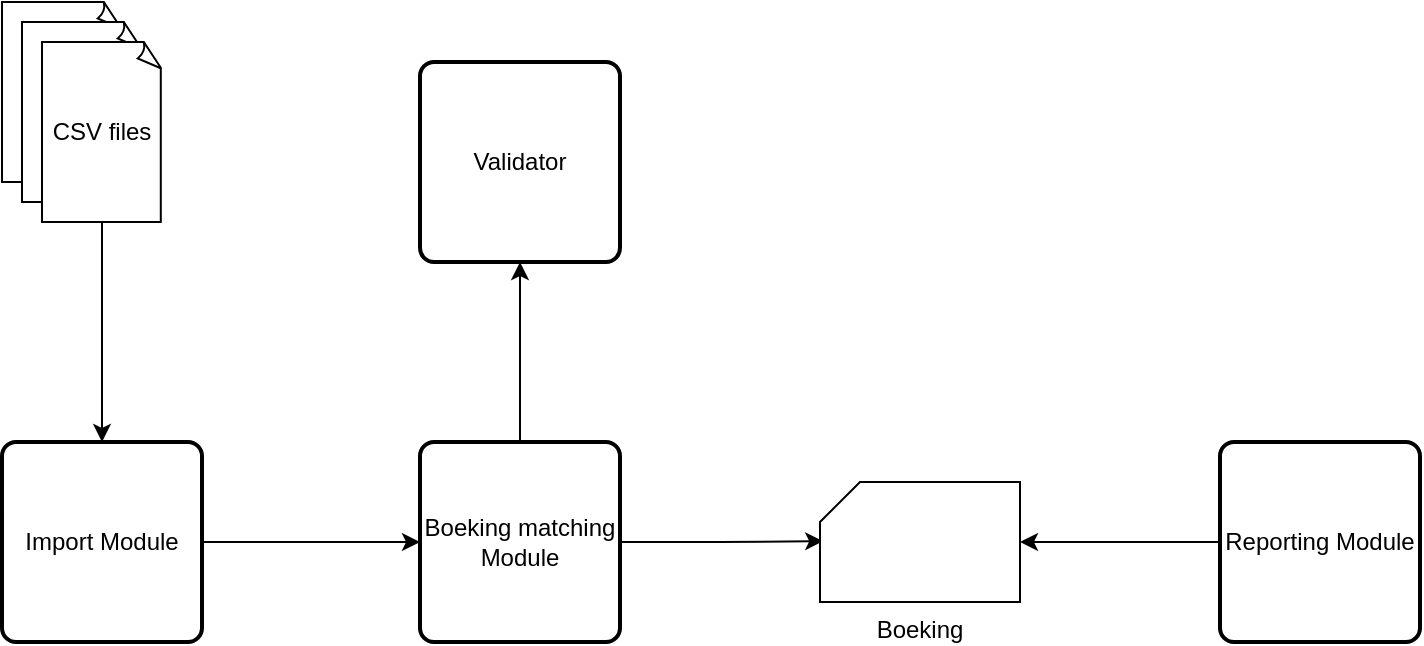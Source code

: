 <mxfile version="21.7.5" type="github">
  <diagram id="C5RBs43oDa-KdzZeNtuy" name="Page-1">
    <mxGraphModel dx="2627" dy="968" grid="1" gridSize="10" guides="1" tooltips="1" connect="1" arrows="1" fold="1" page="1" pageScale="1" pageWidth="827" pageHeight="1169" math="0" shadow="0">
      <root>
        <mxCell id="WIyWlLk6GJQsqaUBKTNV-0" />
        <mxCell id="WIyWlLk6GJQsqaUBKTNV-1" parent="WIyWlLk6GJQsqaUBKTNV-0" />
        <mxCell id="dGlcEm0h6czmAKeLoBkT-8" value="" style="group" parent="WIyWlLk6GJQsqaUBKTNV-1" vertex="1" connectable="0">
          <mxGeometry x="41" y="40" width="80" height="110" as="geometry" />
        </mxCell>
        <mxCell id="dGlcEm0h6czmAKeLoBkT-5" value="" style="whiteSpace=wrap;html=1;shape=mxgraph.basic.document" parent="dGlcEm0h6czmAKeLoBkT-8" vertex="1">
          <mxGeometry width="60" height="90" as="geometry" />
        </mxCell>
        <mxCell id="dGlcEm0h6czmAKeLoBkT-6" value="" style="whiteSpace=wrap;html=1;shape=mxgraph.basic.document" parent="dGlcEm0h6czmAKeLoBkT-8" vertex="1">
          <mxGeometry x="10" y="10" width="60" height="90" as="geometry" />
        </mxCell>
        <mxCell id="dGlcEm0h6czmAKeLoBkT-7" value="CSV files" style="whiteSpace=wrap;html=1;shape=mxgraph.basic.document" parent="dGlcEm0h6czmAKeLoBkT-8" vertex="1">
          <mxGeometry x="20" y="20" width="60" height="90" as="geometry" />
        </mxCell>
        <mxCell id="dGlcEm0h6czmAKeLoBkT-9" style="edgeStyle=orthogonalEdgeStyle;rounded=0;orthogonalLoop=1;jettySize=auto;html=1;exitX=0.5;exitY=1;exitDx=0;exitDy=0;exitPerimeter=0;" parent="WIyWlLk6GJQsqaUBKTNV-1" source="dGlcEm0h6czmAKeLoBkT-7" target="dGlcEm0h6czmAKeLoBkT-10" edge="1">
          <mxGeometry relative="1" as="geometry">
            <mxPoint x="91" y="230" as="targetPoint" />
          </mxGeometry>
        </mxCell>
        <mxCell id="nQAwpu2ed7etpFC_aMon-1" style="edgeStyle=orthogonalEdgeStyle;rounded=0;orthogonalLoop=1;jettySize=auto;html=1;exitX=1;exitY=0.5;exitDx=0;exitDy=0;entryX=0;entryY=0.5;entryDx=0;entryDy=0;" edge="1" parent="WIyWlLk6GJQsqaUBKTNV-1" source="dGlcEm0h6czmAKeLoBkT-10" target="nQAwpu2ed7etpFC_aMon-0">
          <mxGeometry relative="1" as="geometry" />
        </mxCell>
        <mxCell id="dGlcEm0h6czmAKeLoBkT-10" value="Import Module" style="rounded=1;whiteSpace=wrap;html=1;absoluteArcSize=1;arcSize=14;strokeWidth=2;" parent="WIyWlLk6GJQsqaUBKTNV-1" vertex="1">
          <mxGeometry x="41" y="260" width="100" height="100" as="geometry" />
        </mxCell>
        <mxCell id="nQAwpu2ed7etpFC_aMon-4" style="edgeStyle=orthogonalEdgeStyle;rounded=0;orthogonalLoop=1;jettySize=auto;html=1;exitX=1;exitY=0.5;exitDx=0;exitDy=0;entryX=0.016;entryY=0.493;entryDx=0;entryDy=0;entryPerimeter=0;" edge="1" parent="WIyWlLk6GJQsqaUBKTNV-1" source="nQAwpu2ed7etpFC_aMon-0" target="nQAwpu2ed7etpFC_aMon-3">
          <mxGeometry relative="1" as="geometry" />
        </mxCell>
        <mxCell id="nQAwpu2ed7etpFC_aMon-6" style="edgeStyle=orthogonalEdgeStyle;rounded=0;orthogonalLoop=1;jettySize=auto;html=1;exitX=0.5;exitY=0;exitDx=0;exitDy=0;entryX=0.5;entryY=1;entryDx=0;entryDy=0;" edge="1" parent="WIyWlLk6GJQsqaUBKTNV-1" source="nQAwpu2ed7etpFC_aMon-0" target="nQAwpu2ed7etpFC_aMon-5">
          <mxGeometry relative="1" as="geometry" />
        </mxCell>
        <mxCell id="nQAwpu2ed7etpFC_aMon-0" value="Boeking matching&lt;br&gt;Module" style="rounded=1;whiteSpace=wrap;html=1;absoluteArcSize=1;arcSize=14;strokeWidth=2;" vertex="1" parent="WIyWlLk6GJQsqaUBKTNV-1">
          <mxGeometry x="250" y="260" width="100" height="100" as="geometry" />
        </mxCell>
        <mxCell id="nQAwpu2ed7etpFC_aMon-3" value="Boeking" style="verticalLabelPosition=bottom;verticalAlign=top;html=1;shape=card;whiteSpace=wrap;size=20;arcSize=12;" vertex="1" parent="WIyWlLk6GJQsqaUBKTNV-1">
          <mxGeometry x="450" y="280" width="100" height="60" as="geometry" />
        </mxCell>
        <mxCell id="nQAwpu2ed7etpFC_aMon-5" value="Validator" style="rounded=1;whiteSpace=wrap;html=1;absoluteArcSize=1;arcSize=14;strokeWidth=2;" vertex="1" parent="WIyWlLk6GJQsqaUBKTNV-1">
          <mxGeometry x="250" y="70" width="100" height="100" as="geometry" />
        </mxCell>
        <mxCell id="nQAwpu2ed7etpFC_aMon-8" style="edgeStyle=orthogonalEdgeStyle;rounded=0;orthogonalLoop=1;jettySize=auto;html=1;exitX=0;exitY=0.5;exitDx=0;exitDy=0;entryX=1;entryY=0.5;entryDx=0;entryDy=0;entryPerimeter=0;" edge="1" parent="WIyWlLk6GJQsqaUBKTNV-1" source="nQAwpu2ed7etpFC_aMon-7" target="nQAwpu2ed7etpFC_aMon-3">
          <mxGeometry relative="1" as="geometry" />
        </mxCell>
        <mxCell id="nQAwpu2ed7etpFC_aMon-7" value="Reporting Module" style="rounded=1;whiteSpace=wrap;html=1;absoluteArcSize=1;arcSize=14;strokeWidth=2;" vertex="1" parent="WIyWlLk6GJQsqaUBKTNV-1">
          <mxGeometry x="650" y="260" width="100" height="100" as="geometry" />
        </mxCell>
      </root>
    </mxGraphModel>
  </diagram>
</mxfile>
